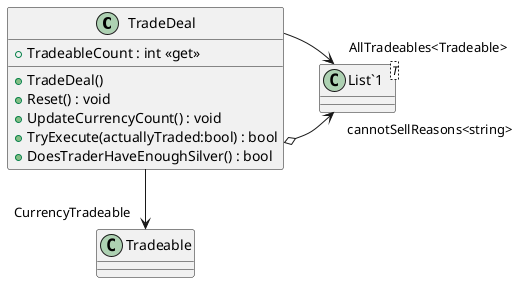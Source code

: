 @startuml
class TradeDeal {
    + TradeableCount : int <<get>>
    + TradeDeal()
    + Reset() : void
    + UpdateCurrencyCount() : void
    + TryExecute(actuallyTraded:bool) : bool
    + DoesTraderHaveEnoughSilver() : bool
}
class "List`1"<T> {
}
TradeDeal o-> "cannotSellReasons<string>" "List`1"
TradeDeal --> "CurrencyTradeable" Tradeable
TradeDeal --> "AllTradeables<Tradeable>" "List`1"
@enduml
